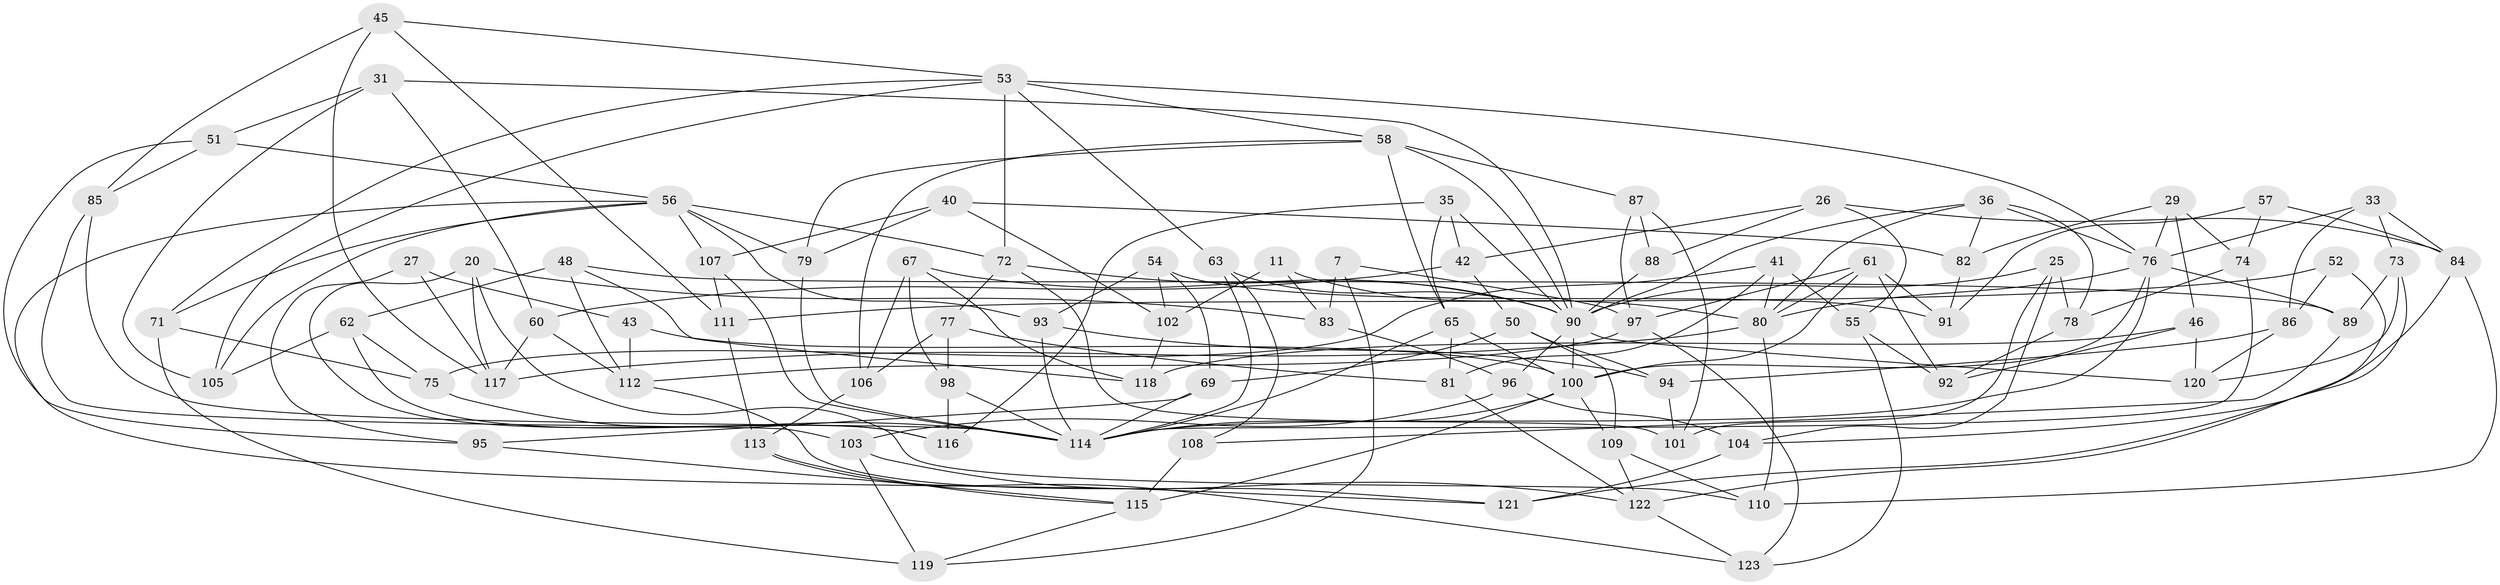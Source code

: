 // original degree distribution, {4: 1.0}
// Generated by graph-tools (version 1.1) at 2025/03/03/04/25 22:03:14]
// undirected, 86 vertices, 191 edges
graph export_dot {
graph [start="1"]
  node [color=gray90,style=filled];
  7;
  11;
  20;
  25;
  26;
  27;
  29;
  31;
  33;
  35;
  36 [super="+28"];
  40;
  41;
  42;
  43 [super="+10"];
  45;
  46;
  48;
  50;
  51;
  52;
  53 [super="+1+21"];
  54;
  55;
  56 [super="+16+22"];
  57;
  58 [super="+9"];
  60;
  61 [super="+30"];
  62;
  63;
  65 [super="+47"];
  67;
  69;
  71;
  72 [super="+5"];
  73;
  74;
  75;
  76 [super="+14+68+66"];
  77;
  78;
  79;
  80 [super="+15+49"];
  81;
  82;
  83 [super="+64"];
  84 [super="+44"];
  85;
  86;
  87;
  88;
  89;
  90 [super="+38+59"];
  91;
  92;
  93;
  94;
  95;
  96;
  97 [super="+2"];
  98;
  100 [super="+34+37+99"];
  101;
  102;
  103;
  104;
  105;
  106;
  107;
  108;
  109;
  110;
  111;
  112 [super="+24"];
  113;
  114 [super="+32+18+19"];
  115 [super="+39"];
  116;
  117 [super="+70"];
  118;
  119;
  120;
  121;
  122 [super="+13"];
  123;
  7 -- 119;
  7 -- 83 [weight=2];
  7 -- 97;
  11 -- 83 [weight=2];
  11 -- 80;
  11 -- 102;
  20 -- 116;
  20 -- 110;
  20 -- 83;
  20 -- 117;
  25 -- 78;
  25 -- 104;
  25 -- 101;
  25 -- 90;
  26 -- 55;
  26 -- 88;
  26 -- 84;
  26 -- 42;
  27 -- 95;
  27 -- 117;
  27 -- 43 [weight=2];
  29 -- 82;
  29 -- 46;
  29 -- 74;
  29 -- 76;
  31 -- 60;
  31 -- 51;
  31 -- 105;
  31 -- 90;
  33 -- 86;
  33 -- 76;
  33 -- 73;
  33 -- 84;
  35 -- 116;
  35 -- 42;
  35 -- 65;
  35 -- 90;
  36 -- 78;
  36 -- 76 [weight=2];
  36 -- 82;
  36 -- 90;
  36 -- 80;
  40 -- 79;
  40 -- 82;
  40 -- 107;
  40 -- 102;
  41 -- 55;
  41 -- 75;
  41 -- 81;
  41 -- 80;
  42 -- 60;
  42 -- 50;
  43 -- 112 [weight=2];
  43 -- 100 [weight=2];
  45 -- 85;
  45 -- 111;
  45 -- 117;
  45 -- 53;
  46 -- 120;
  46 -- 92;
  46 -- 118;
  48 -- 112;
  48 -- 62;
  48 -- 118;
  48 -- 89;
  50 -- 109;
  50 -- 69;
  50 -- 94;
  51 -- 85;
  51 -- 95;
  51 -- 56;
  52 -- 86;
  52 -- 111;
  52 -- 122 [weight=2];
  53 -- 71;
  53 -- 58;
  53 -- 72 [weight=2];
  53 -- 105;
  53 -- 63;
  53 -- 76;
  54 -- 91;
  54 -- 69;
  54 -- 93;
  54 -- 102;
  55 -- 123;
  55 -- 92;
  56 -- 93;
  56 -- 79;
  56 -- 105;
  56 -- 107;
  56 -- 72;
  56 -- 121;
  56 -- 71;
  57 -- 74;
  57 -- 84 [weight=2];
  57 -- 91;
  58 -- 87;
  58 -- 65 [weight=2];
  58 -- 106;
  58 -- 79;
  58 -- 90 [weight=2];
  60 -- 112;
  60 -- 117;
  61 -- 97 [weight=2];
  61 -- 80;
  61 -- 91;
  61 -- 92;
  61 -- 100;
  62 -- 75;
  62 -- 105;
  62 -- 116;
  63 -- 108;
  63 -- 90;
  63 -- 114;
  65 -- 81;
  65 -- 100;
  65 -- 114;
  67 -- 98;
  67 -- 106;
  67 -- 118;
  67 -- 90;
  69 -- 114;
  69 -- 95;
  71 -- 119;
  71 -- 75;
  72 -- 101;
  72 -- 77;
  72 -- 90;
  73 -- 89;
  73 -- 120;
  73 -- 121;
  74 -- 78;
  74 -- 114;
  75 -- 114;
  76 -- 89;
  76 -- 100 [weight=2];
  76 -- 80;
  76 -- 114;
  77 -- 106;
  77 -- 98;
  77 -- 81;
  78 -- 92;
  79 -- 114;
  80 -- 117 [weight=2];
  80 -- 110;
  81 -- 122;
  82 -- 91;
  83 -- 96;
  84 -- 110;
  84 -- 104;
  85 -- 103;
  85 -- 114;
  86 -- 94;
  86 -- 120;
  87 -- 101;
  87 -- 88;
  87 -- 97;
  88 -- 90 [weight=2];
  89 -- 108;
  90 -- 96;
  90 -- 100 [weight=3];
  90 -- 120;
  93 -- 94;
  93 -- 114;
  94 -- 101;
  95 -- 115;
  96 -- 104;
  96 -- 103;
  97 -- 112;
  97 -- 123;
  98 -- 114;
  98 -- 116;
  100 -- 115;
  100 -- 109;
  100 -- 114;
  102 -- 118;
  103 -- 119;
  103 -- 122;
  104 -- 121;
  106 -- 113;
  107 -- 111;
  107 -- 114;
  108 -- 115 [weight=2];
  109 -- 110;
  109 -- 122;
  111 -- 113;
  112 -- 121;
  113 -- 123;
  113 -- 115;
  115 -- 119;
  122 -- 123;
}
